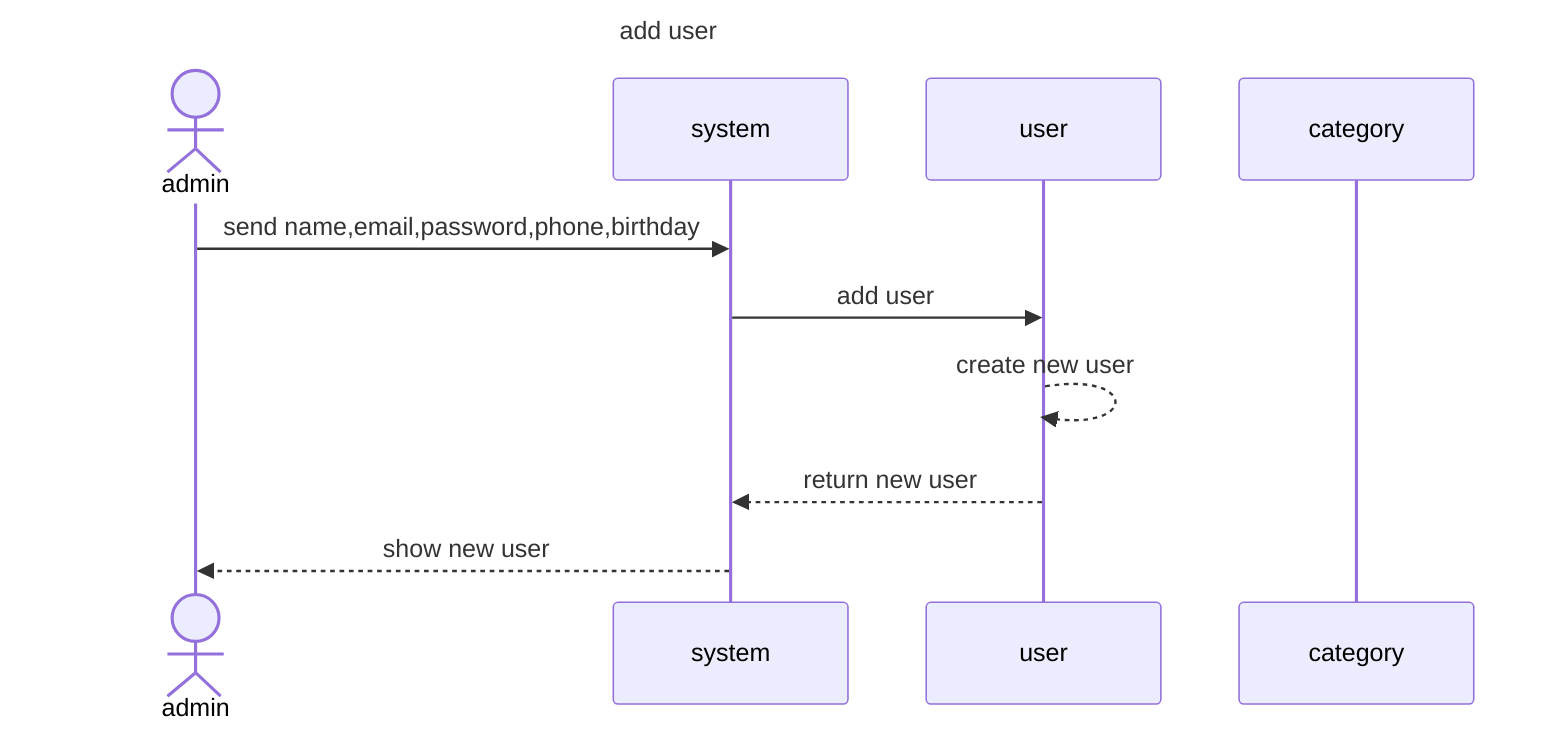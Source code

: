 sequenceDiagram
    title add user
    actor admin
    participant system
    participant user
    participant category
    admin ->> system: send name,email,password,phone,birthday
    system ->> user:add user
    user -->> user : create new user
    user -->> system: return new user
    system -->> admin: show new user